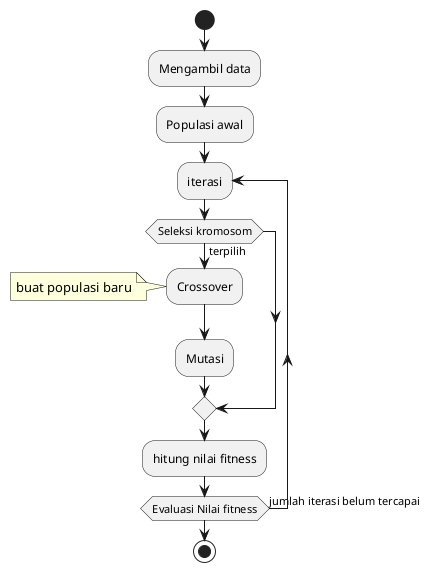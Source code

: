 @startuml

start
:Mengambil data;
:Populasi awal;
repeat :iterasi;
if (Seleksi kromosom) then (terpilih)
    :Crossover;
    note left
        buat populasi baru
    end note
    :Mutasi;
endif
:hitung nilai fitness;

repeat while (Evaluasi Nilai fitness) is (jumlah iterasi belum tercapai) 


stop
@enduml